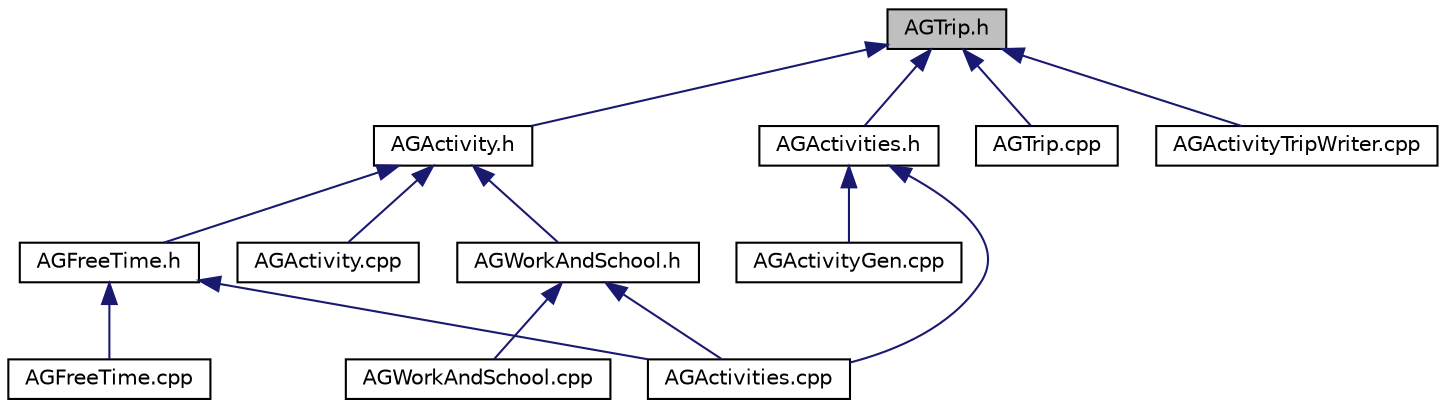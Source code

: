 digraph "AGTrip.h"
{
  edge [fontname="Helvetica",fontsize="10",labelfontname="Helvetica",labelfontsize="10"];
  node [fontname="Helvetica",fontsize="10",shape=record];
  Node15 [label="AGTrip.h",height=0.2,width=0.4,color="black", fillcolor="grey75", style="filled", fontcolor="black"];
  Node15 -> Node16 [dir="back",color="midnightblue",fontsize="10",style="solid",fontname="Helvetica"];
  Node16 [label="AGActivities.h",height=0.2,width=0.4,color="black", fillcolor="white", style="filled",URL="$d4/d1b/_a_g_activities_8h.html"];
  Node16 -> Node17 [dir="back",color="midnightblue",fontsize="10",style="solid",fontname="Helvetica"];
  Node17 [label="AGActivities.cpp",height=0.2,width=0.4,color="black", fillcolor="white", style="filled",URL="$dd/dd3/_a_g_activities_8cpp.html"];
  Node16 -> Node18 [dir="back",color="midnightblue",fontsize="10",style="solid",fontname="Helvetica"];
  Node18 [label="AGActivityGen.cpp",height=0.2,width=0.4,color="black", fillcolor="white", style="filled",URL="$d4/de2/_a_g_activity_gen_8cpp.html"];
  Node15 -> Node19 [dir="back",color="midnightblue",fontsize="10",style="solid",fontname="Helvetica"];
  Node19 [label="AGActivity.h",height=0.2,width=0.4,color="black", fillcolor="white", style="filled",URL="$dc/d60/_a_g_activity_8h.html"];
  Node19 -> Node20 [dir="back",color="midnightblue",fontsize="10",style="solid",fontname="Helvetica"];
  Node20 [label="AGWorkAndSchool.h",height=0.2,width=0.4,color="black", fillcolor="white", style="filled",URL="$da/dff/_a_g_work_and_school_8h.html"];
  Node20 -> Node17 [dir="back",color="midnightblue",fontsize="10",style="solid",fontname="Helvetica"];
  Node20 -> Node21 [dir="back",color="midnightblue",fontsize="10",style="solid",fontname="Helvetica"];
  Node21 [label="AGWorkAndSchool.cpp",height=0.2,width=0.4,color="black", fillcolor="white", style="filled",URL="$d7/d19/_a_g_work_and_school_8cpp.html"];
  Node19 -> Node22 [dir="back",color="midnightblue",fontsize="10",style="solid",fontname="Helvetica"];
  Node22 [label="AGFreeTime.h",height=0.2,width=0.4,color="black", fillcolor="white", style="filled",URL="$d6/d3a/_a_g_free_time_8h.html"];
  Node22 -> Node17 [dir="back",color="midnightblue",fontsize="10",style="solid",fontname="Helvetica"];
  Node22 -> Node23 [dir="back",color="midnightblue",fontsize="10",style="solid",fontname="Helvetica"];
  Node23 [label="AGFreeTime.cpp",height=0.2,width=0.4,color="black", fillcolor="white", style="filled",URL="$df/dc5/_a_g_free_time_8cpp.html"];
  Node19 -> Node24 [dir="back",color="midnightblue",fontsize="10",style="solid",fontname="Helvetica"];
  Node24 [label="AGActivity.cpp",height=0.2,width=0.4,color="black", fillcolor="white", style="filled",URL="$d8/d68/_a_g_activity_8cpp.html"];
  Node15 -> Node25 [dir="back",color="midnightblue",fontsize="10",style="solid",fontname="Helvetica"];
  Node25 [label="AGTrip.cpp",height=0.2,width=0.4,color="black", fillcolor="white", style="filled",URL="$d4/ddd/_a_g_trip_8cpp.html"];
  Node15 -> Node26 [dir="back",color="midnightblue",fontsize="10",style="solid",fontname="Helvetica"];
  Node26 [label="AGActivityTripWriter.cpp",height=0.2,width=0.4,color="black", fillcolor="white", style="filled",URL="$d8/d37/_a_g_activity_trip_writer_8cpp.html"];
}
